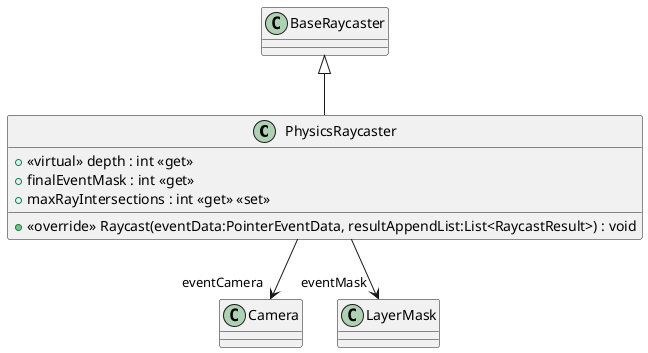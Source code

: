 @startuml
class PhysicsRaycaster {
    + <<virtual>> depth : int <<get>>
    + finalEventMask : int <<get>>
    + maxRayIntersections : int <<get>> <<set>>
    + <<override>> Raycast(eventData:PointerEventData, resultAppendList:List<RaycastResult>) : void
}
BaseRaycaster <|-- PhysicsRaycaster
PhysicsRaycaster --> "eventCamera" Camera
PhysicsRaycaster --> "eventMask" LayerMask
@enduml
